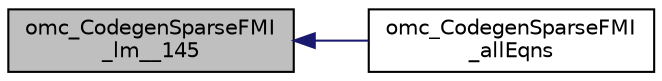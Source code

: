digraph "omc_CodegenSparseFMI_lm__145"
{
  edge [fontname="Helvetica",fontsize="10",labelfontname="Helvetica",labelfontsize="10"];
  node [fontname="Helvetica",fontsize="10",shape=record];
  rankdir="LR";
  Node177274 [label="omc_CodegenSparseFMI\l_lm__145",height=0.2,width=0.4,color="black", fillcolor="grey75", style="filled", fontcolor="black"];
  Node177274 -> Node177275 [dir="back",color="midnightblue",fontsize="10",style="solid",fontname="Helvetica"];
  Node177275 [label="omc_CodegenSparseFMI\l_allEqns",height=0.2,width=0.4,color="black", fillcolor="white", style="filled",URL="$da/d88/_codegen_sparse_f_m_i_8h.html#a94fa0652e8d98e8869394cc988af391b"];
}
